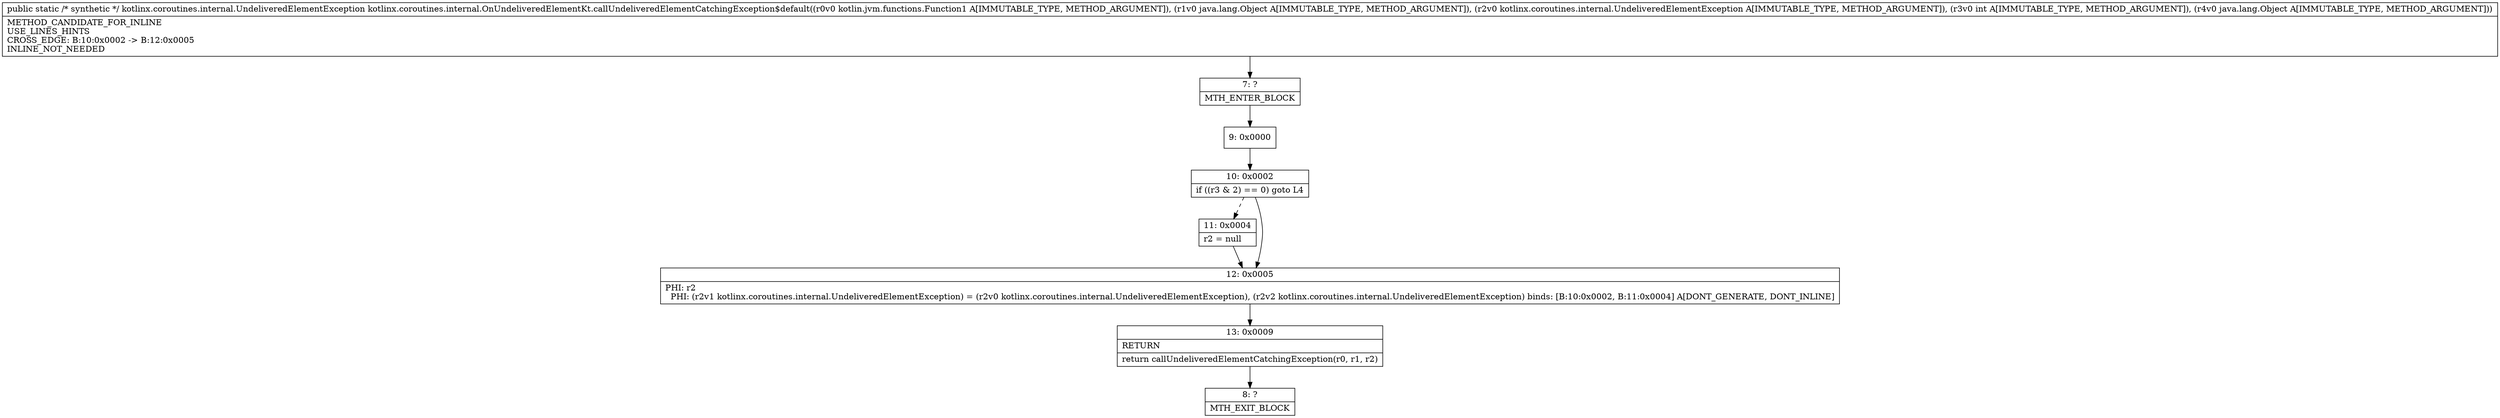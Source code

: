 digraph "CFG forkotlinx.coroutines.internal.OnUndeliveredElementKt.callUndeliveredElementCatchingException$default(Lkotlin\/jvm\/functions\/Function1;Ljava\/lang\/Object;Lkotlinx\/coroutines\/internal\/UndeliveredElementException;ILjava\/lang\/Object;)Lkotlinx\/coroutines\/internal\/UndeliveredElementException;" {
Node_7 [shape=record,label="{7\:\ ?|MTH_ENTER_BLOCK\l}"];
Node_9 [shape=record,label="{9\:\ 0x0000}"];
Node_10 [shape=record,label="{10\:\ 0x0002|if ((r3 & 2) == 0) goto L4\l}"];
Node_11 [shape=record,label="{11\:\ 0x0004|r2 = null\l}"];
Node_12 [shape=record,label="{12\:\ 0x0005|PHI: r2 \l  PHI: (r2v1 kotlinx.coroutines.internal.UndeliveredElementException) = (r2v0 kotlinx.coroutines.internal.UndeliveredElementException), (r2v2 kotlinx.coroutines.internal.UndeliveredElementException) binds: [B:10:0x0002, B:11:0x0004] A[DONT_GENERATE, DONT_INLINE]\l}"];
Node_13 [shape=record,label="{13\:\ 0x0009|RETURN\l|return callUndeliveredElementCatchingException(r0, r1, r2)\l}"];
Node_8 [shape=record,label="{8\:\ ?|MTH_EXIT_BLOCK\l}"];
MethodNode[shape=record,label="{public static \/* synthetic *\/ kotlinx.coroutines.internal.UndeliveredElementException kotlinx.coroutines.internal.OnUndeliveredElementKt.callUndeliveredElementCatchingException$default((r0v0 kotlin.jvm.functions.Function1 A[IMMUTABLE_TYPE, METHOD_ARGUMENT]), (r1v0 java.lang.Object A[IMMUTABLE_TYPE, METHOD_ARGUMENT]), (r2v0 kotlinx.coroutines.internal.UndeliveredElementException A[IMMUTABLE_TYPE, METHOD_ARGUMENT]), (r3v0 int A[IMMUTABLE_TYPE, METHOD_ARGUMENT]), (r4v0 java.lang.Object A[IMMUTABLE_TYPE, METHOD_ARGUMENT]))  | METHOD_CANDIDATE_FOR_INLINE\lUSE_LINES_HINTS\lCROSS_EDGE: B:10:0x0002 \-\> B:12:0x0005\lINLINE_NOT_NEEDED\l}"];
MethodNode -> Node_7;Node_7 -> Node_9;
Node_9 -> Node_10;
Node_10 -> Node_11[style=dashed];
Node_10 -> Node_12;
Node_11 -> Node_12;
Node_12 -> Node_13;
Node_13 -> Node_8;
}


